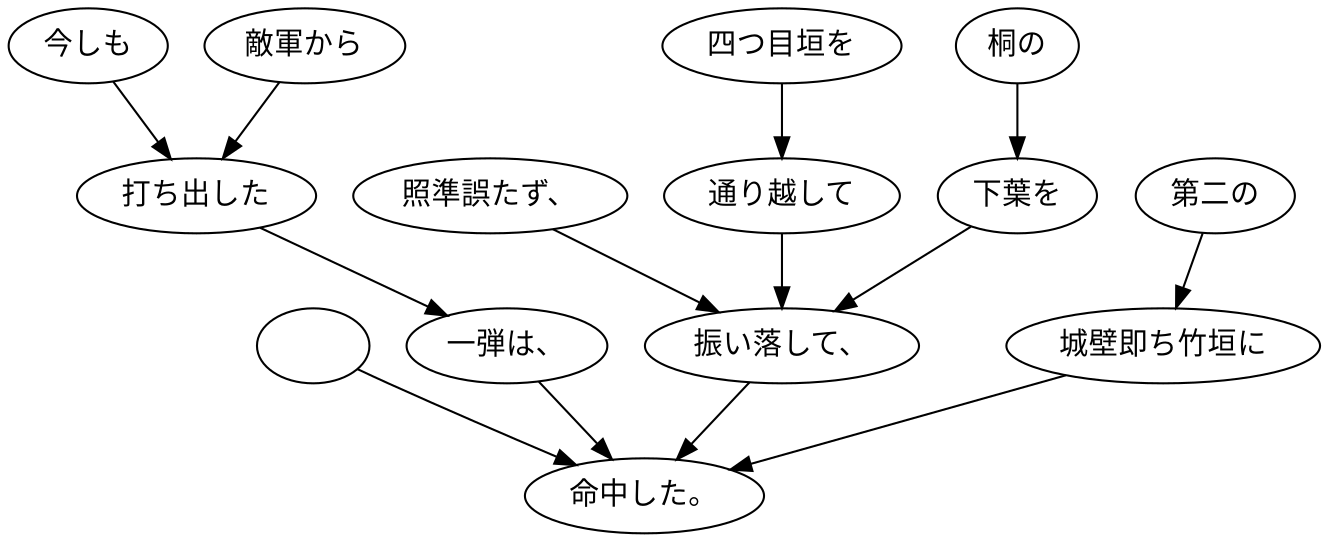 digraph graph5077 {
	node0 [label="　"];
	node1 [label="今しも"];
	node2 [label="敵軍から"];
	node3 [label="打ち出した"];
	node4 [label="一弾は、"];
	node5 [label="照準誤たず、"];
	node6 [label="四つ目垣を"];
	node7 [label="通り越して"];
	node8 [label="桐の"];
	node9 [label="下葉を"];
	node10 [label="振い落して、"];
	node11 [label="第二の"];
	node12 [label="城壁即ち竹垣に"];
	node13 [label="命中した。"];
	node0 -> node13;
	node1 -> node3;
	node2 -> node3;
	node3 -> node4;
	node4 -> node13;
	node5 -> node10;
	node6 -> node7;
	node7 -> node10;
	node8 -> node9;
	node9 -> node10;
	node10 -> node13;
	node11 -> node12;
	node12 -> node13;
}
